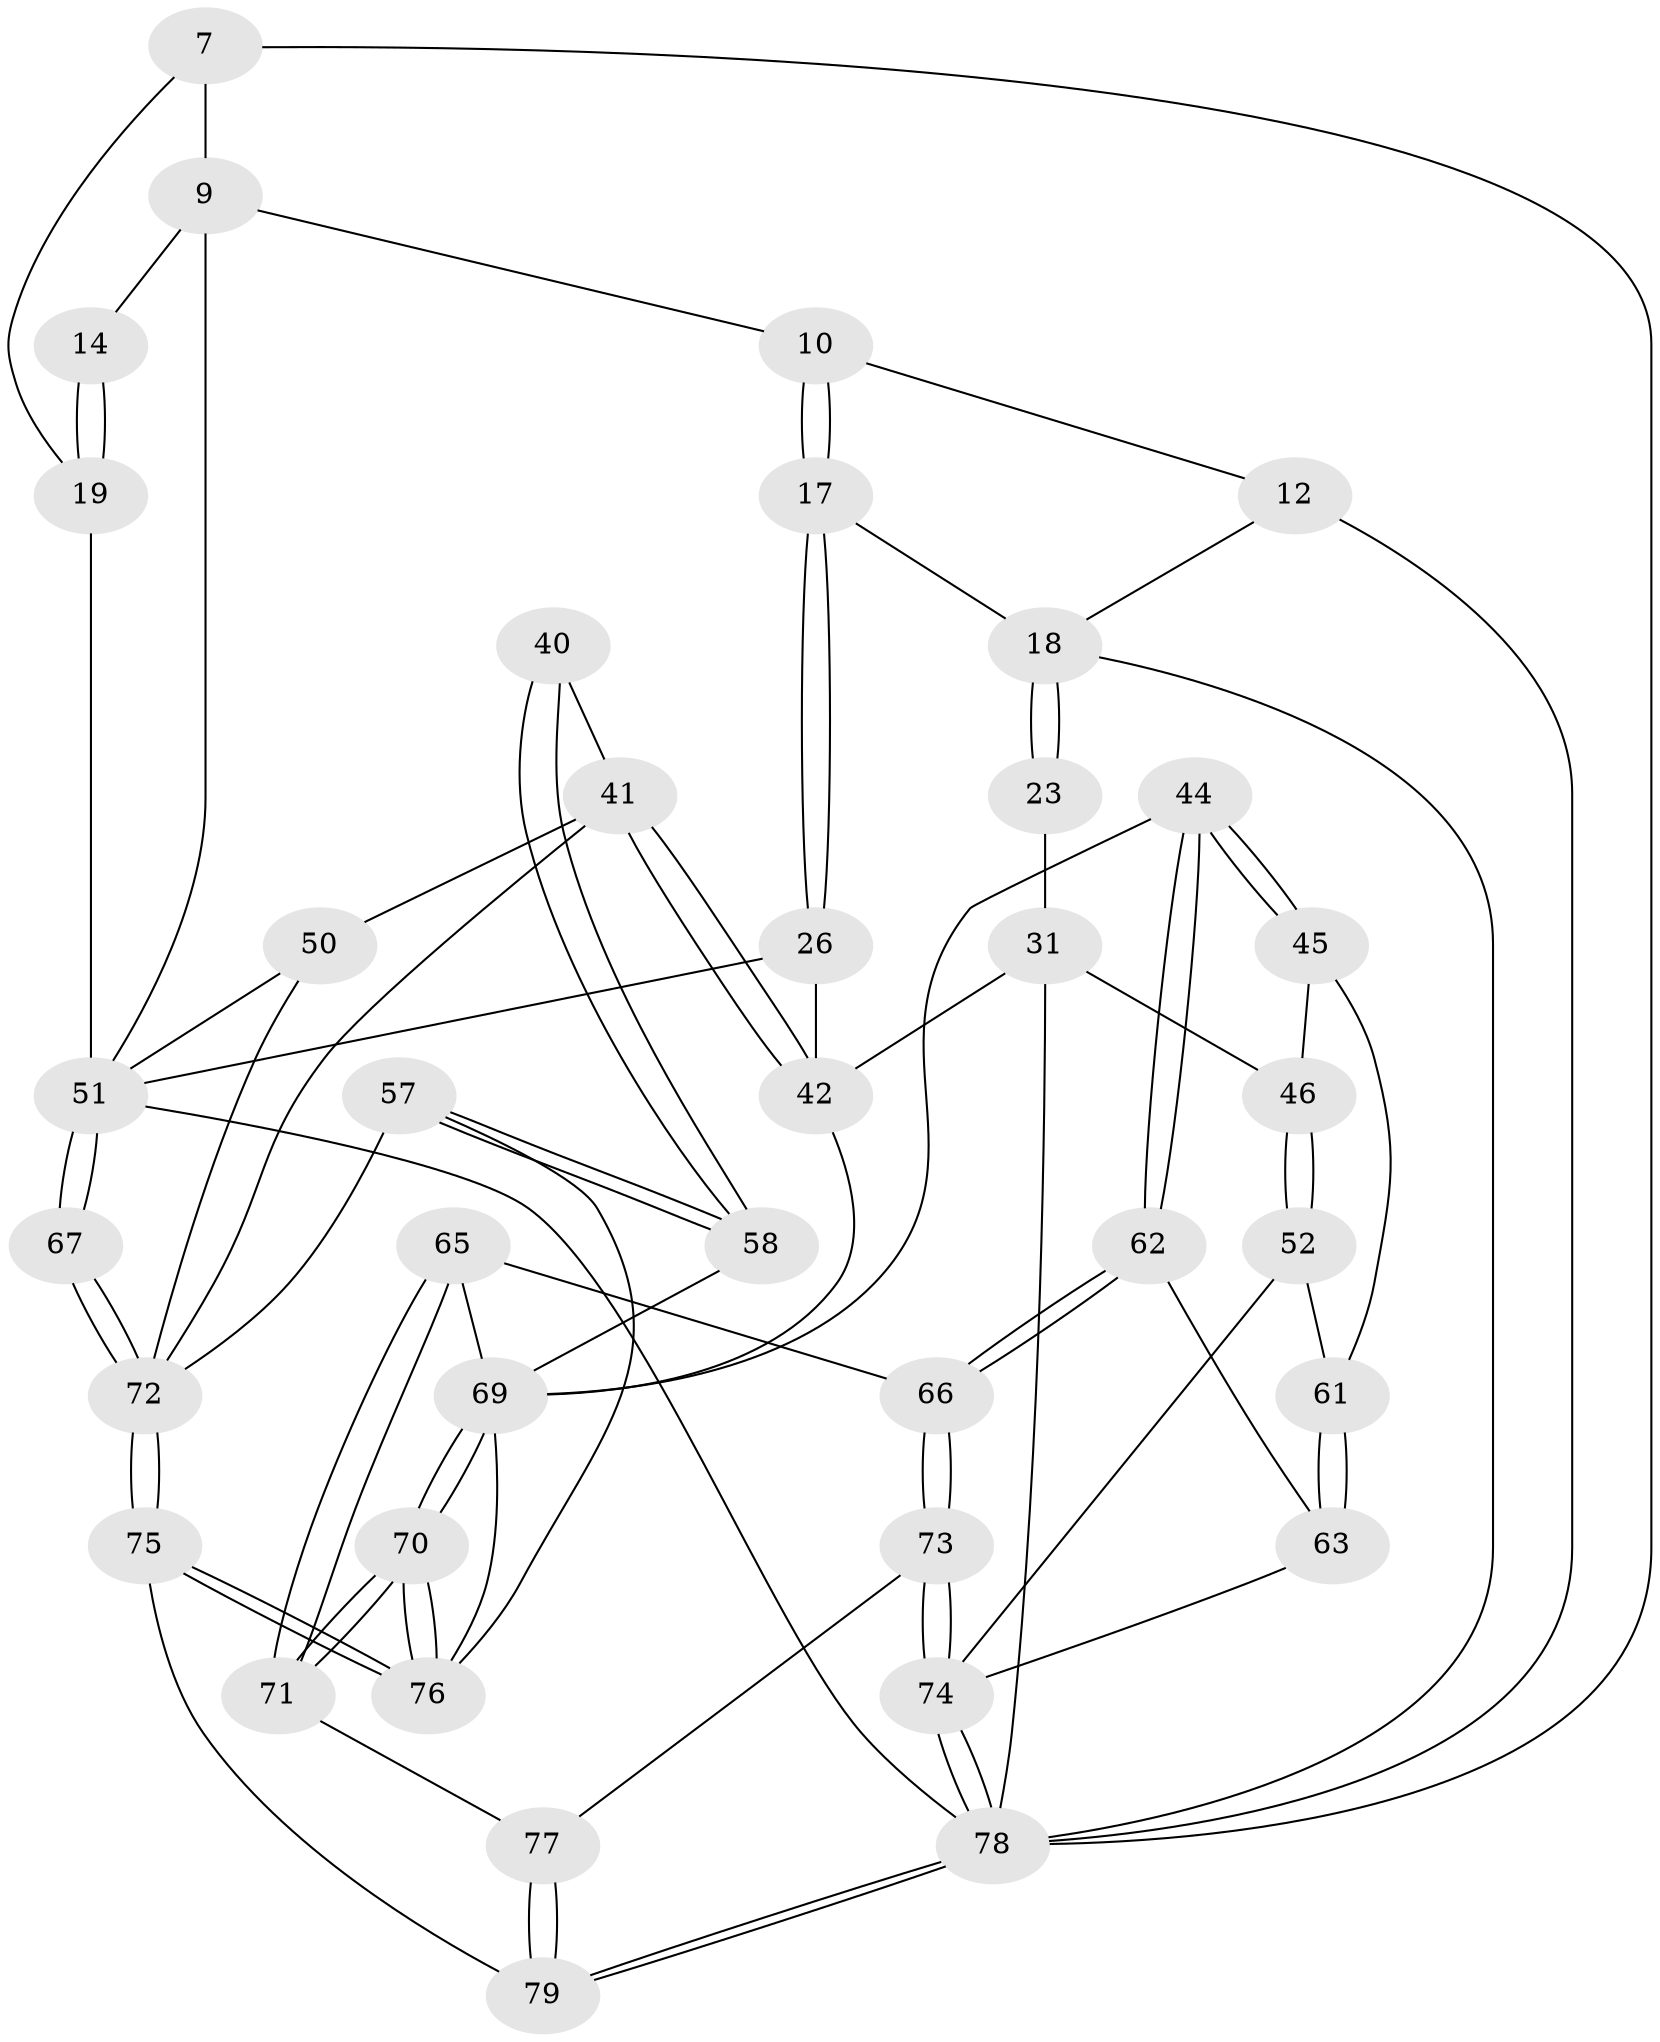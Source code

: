 // original degree distribution, {3: 0.02531645569620253, 5: 0.5822784810126582, 6: 0.17721518987341772, 4: 0.21518987341772153}
// Generated by graph-tools (version 1.1) at 2025/02/03/09/25 05:02:08]
// undirected, 39 vertices, 91 edges
graph export_dot {
graph [start="1"]
  node [color=gray90,style=filled];
  7 [pos="+0.6731945269891488+0",super="+1+2"];
  9 [pos="+0.6503221998015632+0.20182872493859133",super="+8"];
  10 [pos="+0.48610376838232394+0.18749762398854714"];
  12 [pos="+0.316205151998744+0.138894820104328",super="+11"];
  14 [pos="+0.9458003716231421+0.15572105170824427"];
  17 [pos="+0.34501232880897964+0.25684176473736375"];
  18 [pos="+0.31582338422045847+0.23806500141061052",super="+16"];
  19 [pos="+1+0.2675299392153015",super="+13"];
  23 [pos="+0.19279057695695376+0.3835388931278284"];
  26 [pos="+0.3530826476060253+0.2827421888293157",super="+25"];
  31 [pos="+0.12023217965241721+0.5315423824452455",super="+29"];
  40 [pos="+0.5277318407030476+0.6364356399331628"];
  41 [pos="+0.5193396912706887+0.6341928905588862",super="+39"];
  42 [pos="+0.3800995446941618+0.65638594205035",super="+28+30"];
  44 [pos="+0.3507243235275933+0.6903057569040981"];
  45 [pos="+0.32122497457764654+0.6889654588470118"];
  46 [pos="+0.20587684462777306+0.6488926497147809"];
  50 [pos="+0.8247837367101635+0.6684925536022058",super="+37+36+33"];
  51 [pos="+1+1",super="+49+22+24"];
  52 [pos="+0.1488782371633133+0.7499553898526634"];
  57 [pos="+0.6008502394172573+0.8446088692899094"];
  58 [pos="+0.5309029772169243+0.7530323185024386"];
  61 [pos="+0.19858402149919988+0.7586534570094998"];
  62 [pos="+0.2873066017187445+0.8317068032382559"];
  63 [pos="+0.25976141564664573+0.8415149476523481"];
  65 [pos="+0.3829732780348023+0.8953757971357375"];
  66 [pos="+0.35210756799967197+0.885812988671502"];
  67 [pos="+1+1"];
  69 [pos="+0.47506135957014295+0.8415396364465512",super="+60"];
  70 [pos="+0.45517536001553194+1"];
  71 [pos="+0.3966821304427388+0.9316784530028905"];
  72 [pos="+0.8701403553895513+1",super="+56+55+54"];
  73 [pos="+0.28478971451987795+0.9473776400811604"];
  74 [pos="+0.17976204767357495+0.9200288087322783",super="+64+53"];
  75 [pos="+0.5407492577373535+1"];
  76 [pos="+0.5159594057752431+1",super="+68"];
  77 [pos="+0.3081076735906105+0.9765149430289165"];
  78 [pos="+0+1",super="+48+47+32"];
  79 [pos="+0.3237510220947528+1"];
  7 -- 19 [weight=2];
  7 -- 78 [weight=2];
  7 -- 9;
  9 -- 10;
  9 -- 51;
  9 -- 14;
  10 -- 17;
  10 -- 17;
  10 -- 12;
  12 -- 78 [weight=2];
  12 -- 18;
  14 -- 19 [weight=2];
  14 -- 19;
  17 -- 18;
  17 -- 26;
  17 -- 26;
  18 -- 23 [weight=2];
  18 -- 23;
  18 -- 78;
  19 -- 51 [weight=2];
  23 -- 31;
  26 -- 42 [weight=2];
  26 -- 51;
  31 -- 46;
  31 -- 78;
  31 -- 42;
  40 -- 41 [weight=2];
  40 -- 58;
  40 -- 58;
  41 -- 42 [weight=2];
  41 -- 42;
  41 -- 72;
  41 -- 50 [weight=2];
  42 -- 69;
  44 -- 45;
  44 -- 45;
  44 -- 62;
  44 -- 62;
  44 -- 69;
  45 -- 46;
  45 -- 61;
  46 -- 52;
  46 -- 52;
  50 -- 51 [weight=3];
  50 -- 72;
  51 -- 67;
  51 -- 67;
  51 -- 78;
  52 -- 61;
  52 -- 74;
  57 -- 58;
  57 -- 58;
  57 -- 72;
  57 -- 76;
  58 -- 69;
  61 -- 63;
  61 -- 63;
  62 -- 63;
  62 -- 66;
  62 -- 66;
  63 -- 74;
  65 -- 66;
  65 -- 71;
  65 -- 71;
  65 -- 69;
  66 -- 73;
  66 -- 73;
  67 -- 72 [weight=2];
  67 -- 72;
  69 -- 70;
  69 -- 70;
  69 -- 76;
  70 -- 71;
  70 -- 71;
  70 -- 76;
  70 -- 76;
  71 -- 77;
  72 -- 75;
  72 -- 75;
  73 -- 74;
  73 -- 74;
  73 -- 77;
  74 -- 78 [weight=2];
  74 -- 78;
  75 -- 76;
  75 -- 76;
  75 -- 79;
  77 -- 79;
  77 -- 79;
  78 -- 79;
  78 -- 79;
}
